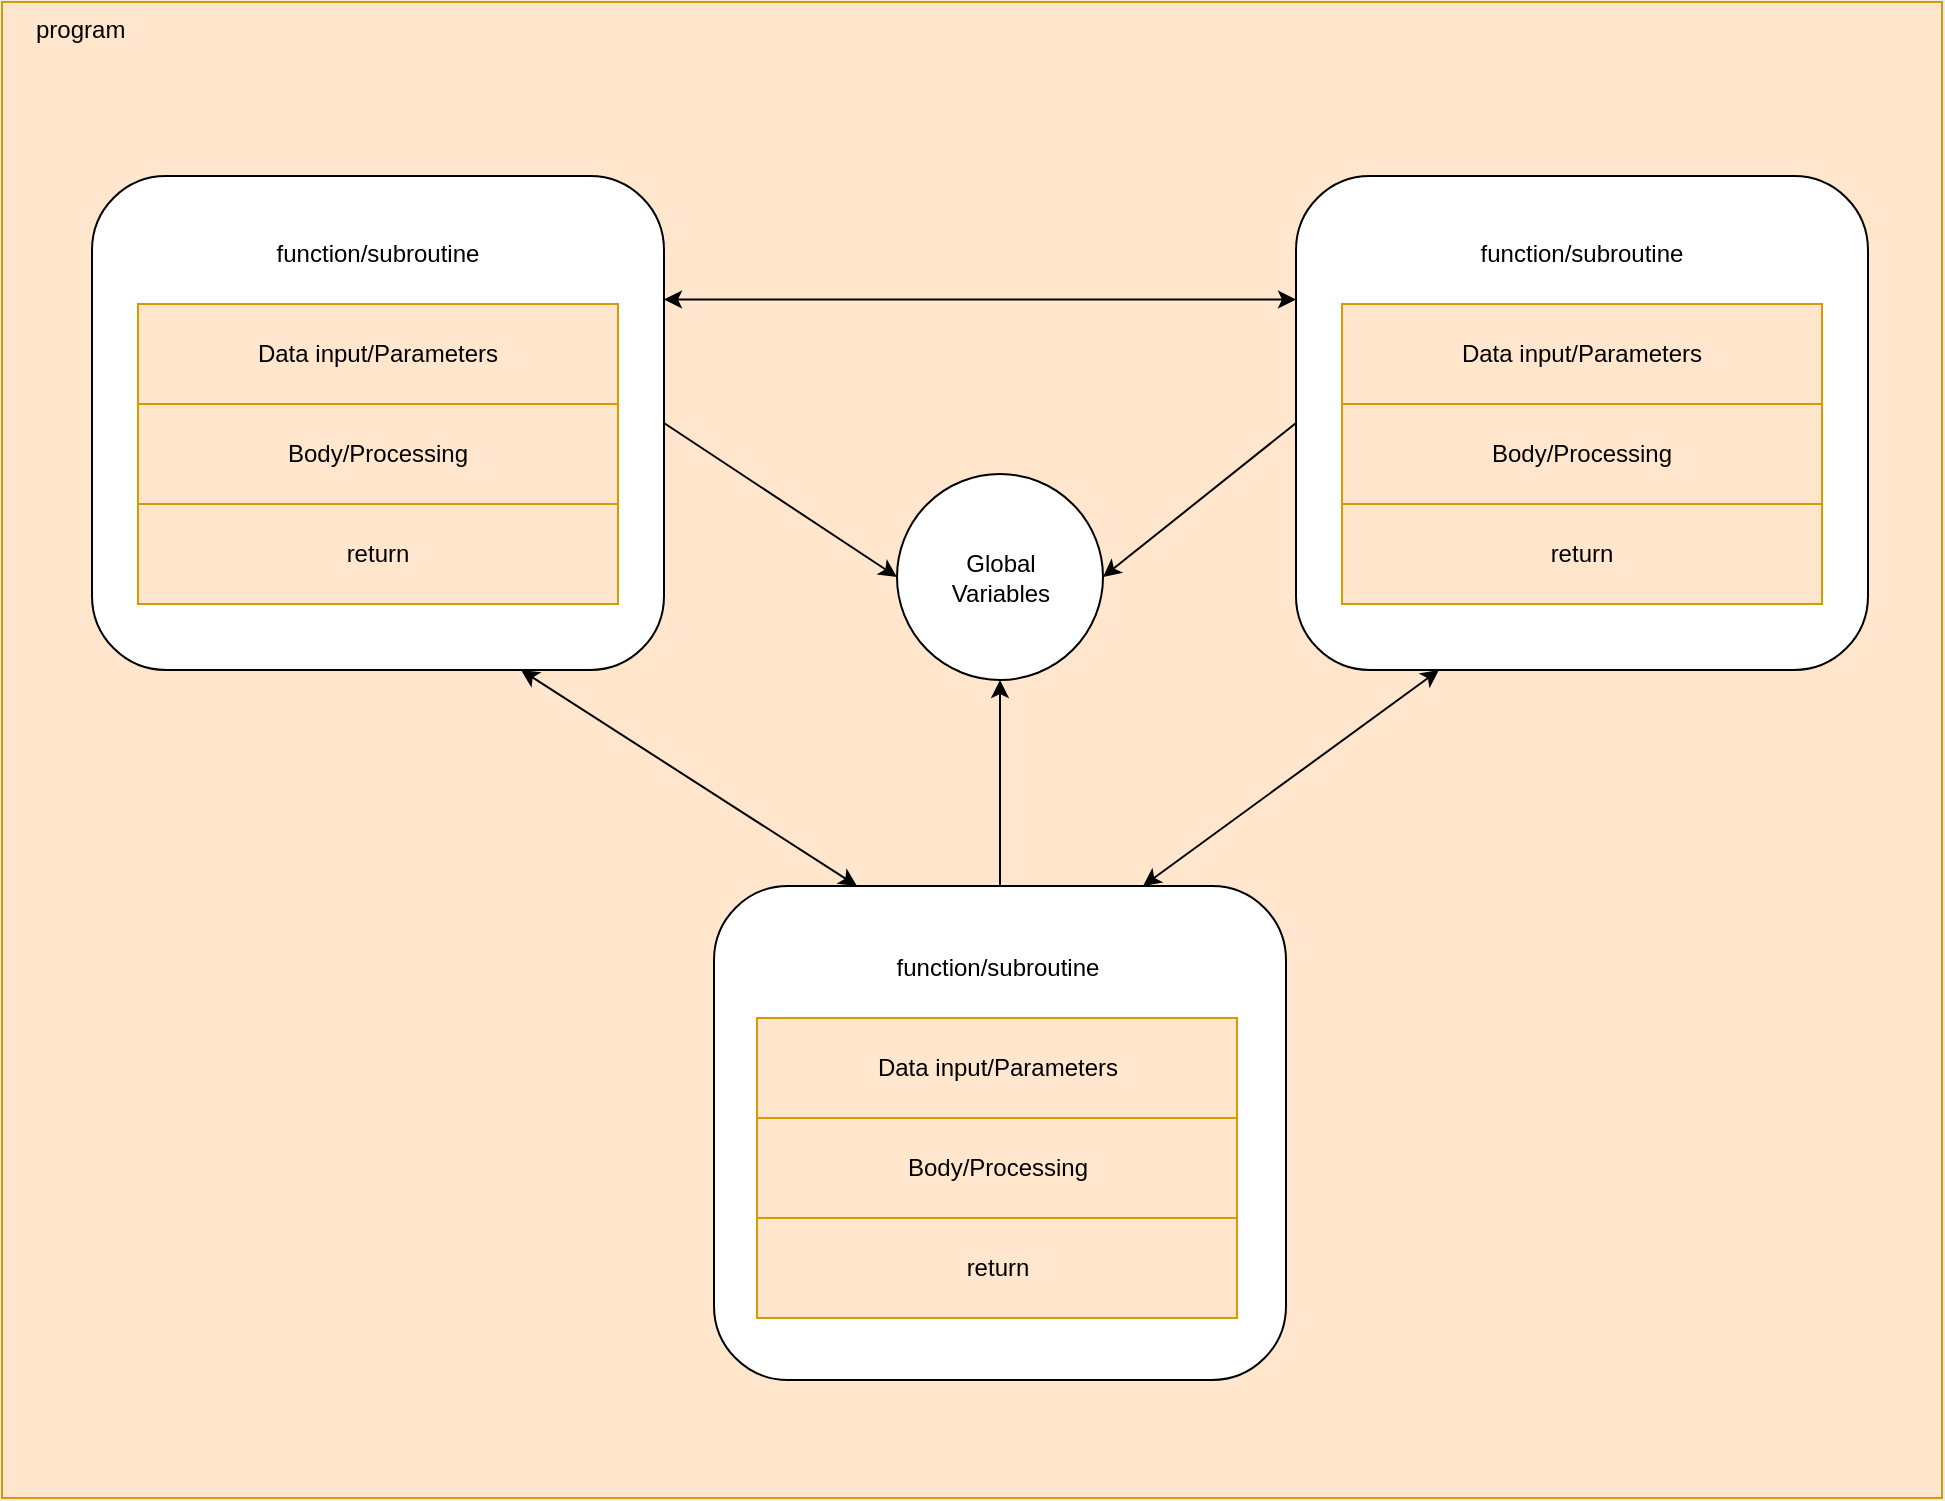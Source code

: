 <mxfile version="14.7.6" type="device" pages="7"><diagram id="BIITYPYrvXyDjCEgwWG_" name="procedural-app"><mxGraphModel dx="915" dy="1572" grid="0" gridSize="10" guides="1" tooltips="1" connect="1" arrows="1" fold="1" page="1" pageScale="1" pageWidth="850" pageHeight="1100" background="#e9ecef" math="0" shadow="0"><root><mxCell id="0"/><mxCell id="1" parent="0"/><mxCell id="dLppVa6VyI7dOYWohRno-3" value="program" style="rounded=0;whiteSpace=wrap;html=1;fillColor=#ffe6cc;strokeColor=#d79b00;align=left;verticalAlign=top;perimeterSpacing=0;spacingTop=0;spacingLeft=15;" parent="1" vertex="1"><mxGeometry x="2" y="-1000" width="970" height="748" as="geometry"/></mxCell><mxCell id="L2ndGHiCABjLp5dccOdw-2" value="" style="edgeStyle=orthogonalEdgeStyle;rounded=0;orthogonalLoop=1;jettySize=auto;html=1;" parent="1" edge="1"><mxGeometry relative="1" as="geometry"><mxPoint x="485" y="185" as="targetPoint"/></mxGeometry></mxCell><mxCell id="dLppVa6VyI7dOYWohRno-6" value="" style="rounded=1;whiteSpace=wrap;html=1;align=left;" parent="1" vertex="1"><mxGeometry x="47" y="-913" width="286" height="247" as="geometry"/></mxCell><mxCell id="EhXsTqtS5Rn0QXQx9gD--1" value="Data input/Parameters" style="rounded=0;whiteSpace=wrap;html=1;fillColor=#ffe6cc;strokeColor=#d79b00;" parent="1" vertex="1"><mxGeometry x="70" y="-849" width="240" height="50" as="geometry"/></mxCell><mxCell id="EhXsTqtS5Rn0QXQx9gD--5" value="&lt;div&gt;Body/Processing&lt;/div&gt;" style="rounded=0;whiteSpace=wrap;html=1;fillColor=#ffe6cc;strokeColor=#d79b00;" parent="1" vertex="1"><mxGeometry x="70" y="-799" width="240" height="50" as="geometry"/></mxCell><mxCell id="EhXsTqtS5Rn0QXQx9gD--6" value="return" style="rounded=0;whiteSpace=wrap;html=1;fillColor=#ffe6cc;strokeColor=#d79b00;" parent="1" vertex="1"><mxGeometry x="70" y="-749" width="240" height="50" as="geometry"/></mxCell><mxCell id="L2ndGHiCABjLp5dccOdw-3" value="function/subroutine" style="text;html=1;strokeColor=none;fillColor=none;align=center;verticalAlign=middle;whiteSpace=wrap;rounded=0;" parent="1" vertex="1"><mxGeometry x="170" y="-884" width="40" height="20" as="geometry"/></mxCell><mxCell id="dLppVa6VyI7dOYWohRno-9" value="" style="rounded=1;whiteSpace=wrap;html=1;align=left;" parent="1" vertex="1"><mxGeometry x="649" y="-913" width="286" height="247" as="geometry"/></mxCell><mxCell id="dLppVa6VyI7dOYWohRno-10" value="Data input/Parameters" style="rounded=0;whiteSpace=wrap;html=1;fillColor=#ffe6cc;strokeColor=#d79b00;" parent="1" vertex="1"><mxGeometry x="672" y="-849" width="240" height="50" as="geometry"/></mxCell><mxCell id="dLppVa6VyI7dOYWohRno-11" value="&lt;div&gt;Body/Processing&lt;/div&gt;" style="rounded=0;whiteSpace=wrap;html=1;fillColor=#ffe6cc;strokeColor=#d79b00;" parent="1" vertex="1"><mxGeometry x="672" y="-799" width="240" height="50" as="geometry"/></mxCell><mxCell id="dLppVa6VyI7dOYWohRno-12" value="return" style="rounded=0;whiteSpace=wrap;html=1;fillColor=#ffe6cc;strokeColor=#d79b00;" parent="1" vertex="1"><mxGeometry x="672" y="-749" width="240" height="50" as="geometry"/></mxCell><mxCell id="dLppVa6VyI7dOYWohRno-13" value="function/subroutine" style="text;html=1;strokeColor=none;fillColor=none;align=center;verticalAlign=middle;whiteSpace=wrap;rounded=0;" parent="1" vertex="1"><mxGeometry x="772" y="-884" width="40" height="20" as="geometry"/></mxCell><mxCell id="dLppVa6VyI7dOYWohRno-15" value="&lt;div&gt;Global&lt;/div&gt;&lt;div&gt;Variables&lt;/div&gt;" style="ellipse;whiteSpace=wrap;html=1;aspect=fixed;align=center;" parent="1" vertex="1"><mxGeometry x="449.5" y="-764" width="103" height="103" as="geometry"/></mxCell><mxCell id="dLppVa6VyI7dOYWohRno-34" style="edgeStyle=orthogonalEdgeStyle;rounded=0;orthogonalLoop=1;jettySize=auto;html=1;" parent="1" source="dLppVa6VyI7dOYWohRno-17" target="dLppVa6VyI7dOYWohRno-15" edge="1"><mxGeometry relative="1" as="geometry"/></mxCell><mxCell id="dLppVa6VyI7dOYWohRno-17" value="" style="rounded=1;whiteSpace=wrap;html=1;align=left;" parent="1" vertex="1"><mxGeometry x="358" y="-558" width="286" height="247" as="geometry"/></mxCell><mxCell id="dLppVa6VyI7dOYWohRno-18" value="Data input/Parameters" style="rounded=0;whiteSpace=wrap;html=1;fillColor=#ffe6cc;strokeColor=#d79b00;" parent="1" vertex="1"><mxGeometry x="379.5" y="-492" width="240" height="50" as="geometry"/></mxCell><mxCell id="dLppVa6VyI7dOYWohRno-19" value="&lt;div&gt;Body/Processing&lt;/div&gt;" style="rounded=0;whiteSpace=wrap;html=1;fillColor=#ffe6cc;strokeColor=#d79b00;" parent="1" vertex="1"><mxGeometry x="379.5" y="-442" width="240" height="50" as="geometry"/></mxCell><mxCell id="dLppVa6VyI7dOYWohRno-20" value="return" style="rounded=0;whiteSpace=wrap;html=1;fillColor=#ffe6cc;strokeColor=#d79b00;" parent="1" vertex="1"><mxGeometry x="379.5" y="-392" width="240" height="50" as="geometry"/></mxCell><mxCell id="dLppVa6VyI7dOYWohRno-21" value="function/subroutine" style="text;html=1;strokeColor=none;fillColor=none;align=center;verticalAlign=middle;whiteSpace=wrap;rounded=0;" parent="1" vertex="1"><mxGeometry x="479.5" y="-527" width="40" height="20" as="geometry"/></mxCell><mxCell id="dLppVa6VyI7dOYWohRno-25" value="" style="endArrow=classic;startArrow=classic;html=1;entryX=0.75;entryY=1;entryDx=0;entryDy=0;exitX=0.25;exitY=0;exitDx=0;exitDy=0;" parent="1" source="dLppVa6VyI7dOYWohRno-17" target="dLppVa6VyI7dOYWohRno-6" edge="1"><mxGeometry width="50" height="50" relative="1" as="geometry"><mxPoint x="434.75" y="-612" as="sourcePoint"/><mxPoint x="484.75" y="-662" as="targetPoint"/></mxGeometry></mxCell><mxCell id="dLppVa6VyI7dOYWohRno-26" value="" style="endArrow=classic;startArrow=classic;html=1;entryX=0.25;entryY=1;entryDx=0;entryDy=0;exitX=0.75;exitY=0;exitDx=0;exitDy=0;" parent="1" source="dLppVa6VyI7dOYWohRno-17" target="dLppVa6VyI7dOYWohRno-9" edge="1"><mxGeometry width="50" height="50" relative="1" as="geometry"><mxPoint x="382.519" y="-592" as="sourcePoint"/><mxPoint x="321.25" y="-656" as="targetPoint"/></mxGeometry></mxCell><mxCell id="dLppVa6VyI7dOYWohRno-28" value="" style="endArrow=classic;startArrow=classic;html=1;entryX=1;entryY=0.25;entryDx=0;entryDy=0;exitX=0;exitY=0.25;exitDx=0;exitDy=0;" parent="1" source="dLppVa6VyI7dOYWohRno-9" target="dLppVa6VyI7dOYWohRno-6" edge="1"><mxGeometry width="50" height="50" relative="1" as="geometry"><mxPoint x="417.25" y="-583" as="sourcePoint"/><mxPoint x="321.25" y="-656" as="targetPoint"/></mxGeometry></mxCell><mxCell id="dLppVa6VyI7dOYWohRno-29" value="" style="endArrow=classic;html=1;entryX=1;entryY=0.5;entryDx=0;entryDy=0;exitX=0;exitY=0.5;exitDx=0;exitDy=0;" parent="1" source="dLppVa6VyI7dOYWohRno-9" target="dLppVa6VyI7dOYWohRno-15" edge="1"><mxGeometry width="50" height="50" relative="1" as="geometry"><mxPoint x="595.75" y="-886" as="sourcePoint"/><mxPoint x="484.75" y="-821" as="targetPoint"/></mxGeometry></mxCell><mxCell id="dLppVa6VyI7dOYWohRno-30" value="" style="endArrow=classic;html=1;exitX=1;exitY=0.5;exitDx=0;exitDy=0;entryX=0;entryY=0.5;entryDx=0;entryDy=0;" parent="1" source="dLppVa6VyI7dOYWohRno-6" target="dLppVa6VyI7dOYWohRno-15" edge="1"><mxGeometry width="50" height="50" relative="1" as="geometry"><mxPoint x="662.25" y="-903" as="sourcePoint"/><mxPoint x="547.666" y="-1011.084" as="targetPoint"/></mxGeometry></mxCell></root></mxGraphModel></diagram><diagram name="oop-app" id="a0ySugu8bTt2QRoklxgB"><mxGraphModel dx="3149" dy="2743" grid="0" gridSize="10" guides="1" tooltips="1" connect="1" arrows="1" fold="1" page="1" pageScale="1" pageWidth="850" pageHeight="1100" background="#e9ecef" math="0" shadow="0"><root><mxCell id="Tj4wHT-XUMztJ-cF_9yM-0"/><mxCell id="Tj4wHT-XUMztJ-cF_9yM-1" parent="Tj4wHT-XUMztJ-cF_9yM-0"/><mxCell id="Tj4wHT-XUMztJ-cF_9yM-2" value="program" style="rounded=0;whiteSpace=wrap;html=1;fillColor=#ffe6cc;strokeColor=#d79b00;align=left;verticalAlign=top;perimeterSpacing=0;spacingTop=0;spacingLeft=15;" parent="Tj4wHT-XUMztJ-cF_9yM-1" vertex="1"><mxGeometry y="-1100" width="1700" height="1100" as="geometry"/></mxCell><mxCell id="Tj4wHT-XUMztJ-cF_9yM-3" value="" style="edgeStyle=orthogonalEdgeStyle;rounded=0;orthogonalLoop=1;jettySize=auto;html=1;" parent="Tj4wHT-XUMztJ-cF_9yM-1" edge="1"><mxGeometry relative="1" as="geometry"><mxPoint x="485" y="185" as="targetPoint"/></mxGeometry></mxCell><mxCell id="Tj4wHT-XUMztJ-cF_9yM-14" value="&lt;div&gt;Global&lt;/div&gt;&lt;div&gt;Variables&lt;/div&gt;" style="ellipse;whiteSpace=wrap;html=1;aspect=fixed;align=center;" parent="Tj4wHT-XUMztJ-cF_9yM-1" vertex="1"><mxGeometry x="794.5" y="-828" width="103" height="103" as="geometry"/></mxCell><mxCell id="Tj4wHT-XUMztJ-cF_9yM-15" style="edgeStyle=orthogonalEdgeStyle;rounded=0;orthogonalLoop=1;jettySize=auto;html=1;" parent="Tj4wHT-XUMztJ-cF_9yM-1" source="Tj4wHT-XUMztJ-cF_9yM-39" target="Tj4wHT-XUMztJ-cF_9yM-14" edge="1"><mxGeometry relative="1" as="geometry"><mxPoint x="515.5" y="-710" as="sourcePoint"/></mxGeometry></mxCell><mxCell id="Tj4wHT-XUMztJ-cF_9yM-21" value="" style="endArrow=classic;startArrow=classic;html=1;entryX=1;entryY=0.75;entryDx=0;entryDy=0;exitX=0.25;exitY=0;exitDx=0;exitDy=0;" parent="Tj4wHT-XUMztJ-cF_9yM-1" source="Tj4wHT-XUMztJ-cF_9yM-39" target="Tj4wHT-XUMztJ-cF_9yM-48" edge="1"><mxGeometry width="50" height="50" relative="1" as="geometry"><mxPoint x="444" y="-710" as="sourcePoint"/><mxPoint x="276" y="-818.0" as="targetPoint"/></mxGeometry></mxCell><mxCell id="Tj4wHT-XUMztJ-cF_9yM-22" value="" style="endArrow=classic;startArrow=classic;html=1;entryX=0;entryY=0.75;entryDx=0;entryDy=0;exitX=0.75;exitY=0;exitDx=0;exitDy=0;" parent="Tj4wHT-XUMztJ-cF_9yM-1" source="Tj4wHT-XUMztJ-cF_9yM-39" target="Tj4wHT-XUMztJ-cF_9yM-31" edge="1"><mxGeometry width="50" height="50" relative="1" as="geometry"><mxPoint x="587" y="-710" as="sourcePoint"/><mxPoint x="735.0" y="-818.0" as="targetPoint"/></mxGeometry></mxCell><mxCell id="Tj4wHT-XUMztJ-cF_9yM-23" value="" style="endArrow=classic;startArrow=classic;html=1;entryX=1;entryY=0.25;entryDx=0;entryDy=0;exitX=0;exitY=0.25;exitDx=0;exitDy=0;" parent="Tj4wHT-XUMztJ-cF_9yM-1" source="Tj4wHT-XUMztJ-cF_9yM-31" target="Tj4wHT-XUMztJ-cF_9yM-48" edge="1"><mxGeometry width="50" height="50" relative="1" as="geometry"><mxPoint x="663.5" y="-1003.25" as="sourcePoint"/><mxPoint x="347.5" y="-1003.25" as="targetPoint"/></mxGeometry></mxCell><mxCell id="Tj4wHT-XUMztJ-cF_9yM-24" value="" style="endArrow=classic;html=1;entryX=1;entryY=0.5;entryDx=0;entryDy=0;" parent="Tj4wHT-XUMztJ-cF_9yM-1" source="Tj4wHT-XUMztJ-cF_9yM-31" target="Tj4wHT-XUMztJ-cF_9yM-14" edge="1"><mxGeometry width="50" height="50" relative="1" as="geometry"><mxPoint x="663.5" y="-941.5" as="sourcePoint"/><mxPoint x="499.25" y="-973" as="targetPoint"/></mxGeometry></mxCell><mxCell id="Tj4wHT-XUMztJ-cF_9yM-25" value="" style="endArrow=classic;html=1;exitX=1;exitY=0.5;exitDx=0;exitDy=0;entryX=0;entryY=0.5;entryDx=0;entryDy=0;" parent="Tj4wHT-XUMztJ-cF_9yM-1" source="Tj4wHT-XUMztJ-cF_9yM-48" target="Tj4wHT-XUMztJ-cF_9yM-14" edge="1"><mxGeometry width="50" height="50" relative="1" as="geometry"><mxPoint x="347.5" y="-941.5" as="sourcePoint"/><mxPoint x="562.166" y="-1163.084" as="targetPoint"/></mxGeometry></mxCell><mxCell id="Tj4wHT-XUMztJ-cF_9yM-31" value="Object" style="rounded=0;whiteSpace=wrap;html=1;align=left;verticalAlign=top;spacingTop=20;spacingLeft=20;shadow=0;glass=0;fillColor=#ffe6cc;strokeColor=#d79b00;dashed=1;" parent="Tj4wHT-XUMztJ-cF_9yM-1" vertex="1"><mxGeometry x="1190.5" y="-1033" width="405" height="513" as="geometry"/></mxCell><mxCell id="Tj4wHT-XUMztJ-cF_9yM-26" value="" style="rounded=1;whiteSpace=wrap;html=1;align=left;dashed=1;" parent="Tj4wHT-XUMztJ-cF_9yM-1" vertex="1"><mxGeometry x="1250" y="-810" width="286" height="247" as="geometry"/></mxCell><mxCell id="Tj4wHT-XUMztJ-cF_9yM-27" value="Data input/Parameters" style="rounded=0;whiteSpace=wrap;html=1;fillColor=#ffe6cc;strokeColor=#d79b00;" parent="Tj4wHT-XUMztJ-cF_9yM-1" vertex="1"><mxGeometry x="1273" y="-746" width="240" height="50" as="geometry"/></mxCell><mxCell id="Tj4wHT-XUMztJ-cF_9yM-28" value="&lt;div&gt;Body/Processing&lt;/div&gt;" style="rounded=0;whiteSpace=wrap;html=1;fillColor=#ffe6cc;strokeColor=#d79b00;" parent="Tj4wHT-XUMztJ-cF_9yM-1" vertex="1"><mxGeometry x="1273" y="-696" width="240" height="50" as="geometry"/></mxCell><mxCell id="Tj4wHT-XUMztJ-cF_9yM-29" value="return" style="rounded=0;whiteSpace=wrap;html=1;fillColor=#ffe6cc;strokeColor=#d79b00;" parent="Tj4wHT-XUMztJ-cF_9yM-1" vertex="1"><mxGeometry x="1273" y="-646" width="240" height="50" as="geometry"/></mxCell><mxCell id="Tj4wHT-XUMztJ-cF_9yM-30" value="Behaviors or Functions/Subroutines" style="text;html=1;strokeColor=none;fillColor=none;align=center;verticalAlign=middle;whiteSpace=wrap;rounded=0;" parent="Tj4wHT-XUMztJ-cF_9yM-1" vertex="1"><mxGeometry x="1373" y="-781" width="40" height="20" as="geometry"/></mxCell><mxCell id="Tj4wHT-XUMztJ-cF_9yM-32" value="" style="rounded=1;whiteSpace=wrap;html=1;align=left;dashed=1;" parent="Tj4wHT-XUMztJ-cF_9yM-1" vertex="1"><mxGeometry x="1250" y="-969" width="286" height="137.5" as="geometry"/></mxCell><mxCell id="Tj4wHT-XUMztJ-cF_9yM-33" value="Data members/Variables or Attributes/Properties" style="rounded=0;whiteSpace=wrap;html=1;fillColor=#ffe6cc;strokeColor=#d79b00;" parent="Tj4wHT-XUMztJ-cF_9yM-1" vertex="1"><mxGeometry x="1273" y="-913.5" width="240" height="50" as="geometry"/></mxCell><mxCell id="Tj4wHT-XUMztJ-cF_9yM-36" value="State" style="text;html=1;strokeColor=none;fillColor=none;align=center;verticalAlign=middle;whiteSpace=wrap;rounded=0;" parent="Tj4wHT-XUMztJ-cF_9yM-1" vertex="1"><mxGeometry x="1373" y="-948.5" width="40" height="20" as="geometry"/></mxCell><mxCell id="Tj4wHT-XUMztJ-cF_9yM-39" value="Object" style="rounded=0;whiteSpace=wrap;html=1;align=left;verticalAlign=top;spacingTop=20;spacingLeft=20;shadow=0;glass=0;fillColor=#ffe6cc;strokeColor=#d79b00;dashed=1;" parent="Tj4wHT-XUMztJ-cF_9yM-1" vertex="1"><mxGeometry x="643.5" y="-563" width="405" height="513" as="geometry"/></mxCell><mxCell id="Tj4wHT-XUMztJ-cF_9yM-40" value="" style="rounded=1;whiteSpace=wrap;html=1;align=left;dashed=1;" parent="Tj4wHT-XUMztJ-cF_9yM-1" vertex="1"><mxGeometry x="703" y="-340" width="286" height="247" as="geometry"/></mxCell><mxCell id="Tj4wHT-XUMztJ-cF_9yM-41" value="Data input/Parameters" style="rounded=0;whiteSpace=wrap;html=1;fillColor=#ffe6cc;strokeColor=#d79b00;" parent="Tj4wHT-XUMztJ-cF_9yM-1" vertex="1"><mxGeometry x="726" y="-276" width="240" height="50" as="geometry"/></mxCell><mxCell id="Tj4wHT-XUMztJ-cF_9yM-42" value="&lt;div&gt;Body/Processing&lt;/div&gt;" style="rounded=0;whiteSpace=wrap;html=1;fillColor=#ffe6cc;strokeColor=#d79b00;" parent="Tj4wHT-XUMztJ-cF_9yM-1" vertex="1"><mxGeometry x="726" y="-226" width="240" height="50" as="geometry"/></mxCell><mxCell id="Tj4wHT-XUMztJ-cF_9yM-43" value="return" style="rounded=0;whiteSpace=wrap;html=1;fillColor=#ffe6cc;strokeColor=#d79b00;" parent="Tj4wHT-XUMztJ-cF_9yM-1" vertex="1"><mxGeometry x="726" y="-176" width="240" height="50" as="geometry"/></mxCell><mxCell id="Tj4wHT-XUMztJ-cF_9yM-44" value="Behaviors or Functions/Subroutines" style="text;html=1;strokeColor=none;fillColor=none;align=center;verticalAlign=middle;whiteSpace=wrap;rounded=0;" parent="Tj4wHT-XUMztJ-cF_9yM-1" vertex="1"><mxGeometry x="826" y="-311" width="40" height="20" as="geometry"/></mxCell><mxCell id="Tj4wHT-XUMztJ-cF_9yM-45" value="" style="rounded=1;whiteSpace=wrap;html=1;align=left;dashed=1;" parent="Tj4wHT-XUMztJ-cF_9yM-1" vertex="1"><mxGeometry x="703" y="-499" width="286" height="137.5" as="geometry"/></mxCell><mxCell id="Tj4wHT-XUMztJ-cF_9yM-46" value="Data members/Variables or Attributes/Properties" style="rounded=0;whiteSpace=wrap;html=1;fillColor=#ffe6cc;strokeColor=#d79b00;" parent="Tj4wHT-XUMztJ-cF_9yM-1" vertex="1"><mxGeometry x="726" y="-443.5" width="240" height="50" as="geometry"/></mxCell><mxCell id="Tj4wHT-XUMztJ-cF_9yM-47" value="State" style="text;html=1;strokeColor=none;fillColor=none;align=center;verticalAlign=middle;whiteSpace=wrap;rounded=0;" parent="Tj4wHT-XUMztJ-cF_9yM-1" vertex="1"><mxGeometry x="826" y="-478.5" width="40" height="20" as="geometry"/></mxCell><mxCell id="Tj4wHT-XUMztJ-cF_9yM-48" value="Object" style="rounded=0;whiteSpace=wrap;html=1;align=left;verticalAlign=top;spacingTop=20;spacingLeft=20;shadow=0;glass=0;fillColor=#ffe6cc;strokeColor=#d79b00;dashed=1;" parent="Tj4wHT-XUMztJ-cF_9yM-1" vertex="1"><mxGeometry x="104.5" y="-1033" width="405" height="513" as="geometry"/></mxCell><mxCell id="Tj4wHT-XUMztJ-cF_9yM-49" value="" style="rounded=1;whiteSpace=wrap;html=1;align=left;dashed=1;" parent="Tj4wHT-XUMztJ-cF_9yM-1" vertex="1"><mxGeometry x="164" y="-810" width="286" height="247" as="geometry"/></mxCell><mxCell id="Tj4wHT-XUMztJ-cF_9yM-50" value="Data input/Parameters" style="rounded=0;whiteSpace=wrap;html=1;fillColor=#ffe6cc;strokeColor=#d79b00;" parent="Tj4wHT-XUMztJ-cF_9yM-1" vertex="1"><mxGeometry x="187" y="-746" width="240" height="50" as="geometry"/></mxCell><mxCell id="Tj4wHT-XUMztJ-cF_9yM-51" value="&lt;div&gt;Body/Processing&lt;/div&gt;" style="rounded=0;whiteSpace=wrap;html=1;fillColor=#ffe6cc;strokeColor=#d79b00;" parent="Tj4wHT-XUMztJ-cF_9yM-1" vertex="1"><mxGeometry x="187" y="-696" width="240" height="50" as="geometry"/></mxCell><mxCell id="Tj4wHT-XUMztJ-cF_9yM-52" value="return" style="rounded=0;whiteSpace=wrap;html=1;fillColor=#ffe6cc;strokeColor=#d79b00;" parent="Tj4wHT-XUMztJ-cF_9yM-1" vertex="1"><mxGeometry x="187" y="-646" width="240" height="50" as="geometry"/></mxCell><mxCell id="Tj4wHT-XUMztJ-cF_9yM-53" value="&lt;div&gt;Behaviors or Functions/Subroutines&lt;/div&gt;" style="text;html=1;strokeColor=none;fillColor=none;align=center;verticalAlign=middle;whiteSpace=wrap;rounded=0;" parent="Tj4wHT-XUMztJ-cF_9yM-1" vertex="1"><mxGeometry x="287" y="-781" width="40" height="20" as="geometry"/></mxCell><mxCell id="Tj4wHT-XUMztJ-cF_9yM-54" value="" style="rounded=1;whiteSpace=wrap;html=1;align=left;dashed=1;" parent="Tj4wHT-XUMztJ-cF_9yM-1" vertex="1"><mxGeometry x="164" y="-969" width="286" height="137.5" as="geometry"/></mxCell><mxCell id="Tj4wHT-XUMztJ-cF_9yM-55" value="Data members/Variables or Attributes/Properties" style="rounded=0;whiteSpace=wrap;html=1;fillColor=#ffe6cc;strokeColor=#d79b00;" parent="Tj4wHT-XUMztJ-cF_9yM-1" vertex="1"><mxGeometry x="187" y="-913.5" width="240" height="50" as="geometry"/></mxCell><mxCell id="Tj4wHT-XUMztJ-cF_9yM-56" value="State" style="text;html=1;strokeColor=none;fillColor=none;align=center;verticalAlign=middle;whiteSpace=wrap;rounded=0;" parent="Tj4wHT-XUMztJ-cF_9yM-1" vertex="1"><mxGeometry x="287" y="-948.5" width="40" height="20" as="geometry"/></mxCell></root></mxGraphModel></diagram><diagram name="LOD-dont" id="J5g0fUW61Rv2OSMWb6hF"><mxGraphModel dx="3999" dy="3843" grid="0" gridSize="10" guides="1" tooltips="1" connect="1" arrows="1" fold="1" page="1" pageScale="1" pageWidth="850" pageHeight="1100" background="#e9ecef" math="0" shadow="0"><root><mxCell id="UaHkomtprusehfO0s4MV-0"/><mxCell id="UaHkomtprusehfO0s4MV-1" parent="UaHkomtprusehfO0s4MV-0"/><mxCell id="koMyeLAGHfwRqoKAQx05-0" value="program" style="rounded=0;whiteSpace=wrap;html=1;fillColor=#ffe6cc;strokeColor=#d79b00;align=left;verticalAlign=top;perimeterSpacing=0;spacingTop=0;spacingLeft=15;" vertex="1" parent="UaHkomtprusehfO0s4MV-1"><mxGeometry x="-850" y="-2200" width="1700" height="1100" as="geometry"/></mxCell><mxCell id="UaHkomtprusehfO0s4MV-3" value="" style="edgeStyle=orthogonalEdgeStyle;rounded=0;orthogonalLoop=1;jettySize=auto;html=1;" edge="1" parent="UaHkomtprusehfO0s4MV-1"><mxGeometry relative="1" as="geometry"><mxPoint x="485" y="185" as="targetPoint"/></mxGeometry></mxCell><mxCell id="UaHkomtprusehfO0s4MV-11" value="Object C" style="rounded=0;whiteSpace=wrap;html=1;align=left;verticalAlign=top;spacingTop=20;spacingLeft=20;shadow=0;glass=0;fillColor=#ffe6cc;strokeColor=#d79b00;dashed=1;" vertex="1" parent="UaHkomtprusehfO0s4MV-1"><mxGeometry x="-202.5" y="-1669" width="405" height="513" as="geometry"/></mxCell><mxCell id="UaHkomtprusehfO0s4MV-12" value="" style="rounded=1;whiteSpace=wrap;html=1;align=left;dashed=1;" vertex="1" parent="UaHkomtprusehfO0s4MV-1"><mxGeometry x="-143" y="-1446" width="286" height="247" as="geometry"/></mxCell><mxCell id="UaHkomtprusehfO0s4MV-13" value="Data input/Parameters" style="rounded=0;whiteSpace=wrap;html=1;fillColor=#ffe6cc;strokeColor=#d79b00;" vertex="1" parent="UaHkomtprusehfO0s4MV-1"><mxGeometry x="-120" y="-1382" width="240" height="50" as="geometry"/></mxCell><mxCell id="UaHkomtprusehfO0s4MV-14" value="&lt;div&gt;Body/Processing&lt;/div&gt;" style="rounded=0;whiteSpace=wrap;html=1;fillColor=#ffe6cc;strokeColor=#d79b00;" vertex="1" parent="UaHkomtprusehfO0s4MV-1"><mxGeometry x="-120" y="-1332" width="240" height="50" as="geometry"/></mxCell><mxCell id="UaHkomtprusehfO0s4MV-15" value="return" style="rounded=0;whiteSpace=wrap;html=1;fillColor=#ffe6cc;strokeColor=#d79b00;" vertex="1" parent="UaHkomtprusehfO0s4MV-1"><mxGeometry x="-120" y="-1282" width="240" height="50" as="geometry"/></mxCell><mxCell id="UaHkomtprusehfO0s4MV-16" value="Behaviors or Functions/Subroutines" style="text;html=1;strokeColor=none;fillColor=none;align=center;verticalAlign=middle;whiteSpace=wrap;rounded=0;" vertex="1" parent="UaHkomtprusehfO0s4MV-1"><mxGeometry x="-20" y="-1417" width="40" height="20" as="geometry"/></mxCell><mxCell id="UaHkomtprusehfO0s4MV-17" value="" style="rounded=1;whiteSpace=wrap;html=1;align=left;dashed=1;" vertex="1" parent="UaHkomtprusehfO0s4MV-1"><mxGeometry x="-143" y="-1605" width="286" height="137.5" as="geometry"/></mxCell><mxCell id="UaHkomtprusehfO0s4MV-18" value="Data members/Variables or Attributes/Properties" style="rounded=0;whiteSpace=wrap;html=1;fillColor=#ffe6cc;strokeColor=#d79b00;" vertex="1" parent="UaHkomtprusehfO0s4MV-1"><mxGeometry x="-120" y="-1549.5" width="240" height="50" as="geometry"/></mxCell><mxCell id="UaHkomtprusehfO0s4MV-19" value="State" style="text;html=1;strokeColor=none;fillColor=none;align=center;verticalAlign=middle;whiteSpace=wrap;rounded=0;" vertex="1" parent="UaHkomtprusehfO0s4MV-1"><mxGeometry x="-20" y="-1584.5" width="40" height="20" as="geometry"/></mxCell><mxCell id="UaHkomtprusehfO0s4MV-20" value="&lt;div&gt;Object B&lt;/div&gt;" style="rounded=0;whiteSpace=wrap;html=1;align=left;verticalAlign=top;spacingTop=20;spacingLeft=20;shadow=0;glass=0;fillColor=#ffe6cc;strokeColor=#d79b00;dashed=1;" vertex="1" parent="UaHkomtprusehfO0s4MV-1"><mxGeometry x="315.5" y="-2143" width="405" height="513" as="geometry"/></mxCell><mxCell id="UaHkomtprusehfO0s4MV-21" value="" style="rounded=1;whiteSpace=wrap;html=1;align=left;dashed=1;" vertex="1" parent="UaHkomtprusehfO0s4MV-1"><mxGeometry x="375" y="-1920" width="286" height="247" as="geometry"/></mxCell><mxCell id="UaHkomtprusehfO0s4MV-22" value="Data input/Parameters" style="rounded=0;whiteSpace=wrap;html=1;fillColor=#ffe6cc;strokeColor=#d79b00;" vertex="1" parent="UaHkomtprusehfO0s4MV-1"><mxGeometry x="398" y="-1856" width="240" height="50" as="geometry"/></mxCell><mxCell id="UaHkomtprusehfO0s4MV-23" value="&lt;div&gt;Body/Processing&lt;/div&gt;" style="rounded=0;whiteSpace=wrap;html=1;fillColor=#ffe6cc;strokeColor=#d79b00;" vertex="1" parent="UaHkomtprusehfO0s4MV-1"><mxGeometry x="398" y="-1806" width="240" height="50" as="geometry"/></mxCell><mxCell id="UaHkomtprusehfO0s4MV-24" value="return" style="rounded=0;whiteSpace=wrap;html=1;fillColor=#ffe6cc;strokeColor=#d79b00;" vertex="1" parent="UaHkomtprusehfO0s4MV-1"><mxGeometry x="398" y="-1756" width="240" height="50" as="geometry"/></mxCell><mxCell id="UaHkomtprusehfO0s4MV-25" value="Behaviors or Functions/Subroutines" style="text;html=1;strokeColor=none;fillColor=none;align=center;verticalAlign=middle;whiteSpace=wrap;rounded=0;" vertex="1" parent="UaHkomtprusehfO0s4MV-1"><mxGeometry x="498" y="-1891" width="40" height="20" as="geometry"/></mxCell><mxCell id="UaHkomtprusehfO0s4MV-26" value="" style="rounded=1;whiteSpace=wrap;html=1;align=left;dashed=1;" vertex="1" parent="UaHkomtprusehfO0s4MV-1"><mxGeometry x="375" y="-2079" width="286" height="137.5" as="geometry"/></mxCell><mxCell id="UaHkomtprusehfO0s4MV-27" value="Data members/Variables or Attributes/Properties" style="rounded=0;whiteSpace=wrap;html=1;fillColor=#ffe6cc;strokeColor=#d79b00;" vertex="1" parent="UaHkomtprusehfO0s4MV-1"><mxGeometry x="398" y="-2023.5" width="240" height="50" as="geometry"/></mxCell><mxCell id="UaHkomtprusehfO0s4MV-28" value="State" style="text;html=1;strokeColor=none;fillColor=none;align=center;verticalAlign=middle;whiteSpace=wrap;rounded=0;" vertex="1" parent="UaHkomtprusehfO0s4MV-1"><mxGeometry x="498" y="-2058.5" width="40" height="20" as="geometry"/></mxCell><mxCell id="j1qRr8iDKl1kiFPRAoSq-0" value="&lt;div&gt;Object A&lt;br&gt;&lt;/div&gt;" style="rounded=0;whiteSpace=wrap;html=1;align=left;verticalAlign=top;spacingTop=20;spacingLeft=20;shadow=0;glass=0;fillColor=#ffe6cc;strokeColor=#d79b00;dashed=1;" vertex="1" parent="UaHkomtprusehfO0s4MV-1"><mxGeometry x="-720.5" y="-2143" width="405" height="513" as="geometry"/></mxCell><mxCell id="j1qRr8iDKl1kiFPRAoSq-1" value="" style="rounded=1;whiteSpace=wrap;html=1;align=left;dashed=1;" vertex="1" parent="UaHkomtprusehfO0s4MV-1"><mxGeometry x="-661" y="-1920" width="286" height="247" as="geometry"/></mxCell><mxCell id="j1qRr8iDKl1kiFPRAoSq-2" value="Data input/Parameters" style="rounded=0;whiteSpace=wrap;html=1;fillColor=#ffe6cc;strokeColor=#d79b00;" vertex="1" parent="UaHkomtprusehfO0s4MV-1"><mxGeometry x="-638" y="-1856" width="240" height="50" as="geometry"/></mxCell><mxCell id="j1qRr8iDKl1kiFPRAoSq-3" value="&lt;div&gt;Body/Processing&lt;/div&gt;" style="rounded=0;whiteSpace=wrap;html=1;fillColor=#ffe6cc;strokeColor=#d79b00;" vertex="1" parent="UaHkomtprusehfO0s4MV-1"><mxGeometry x="-638" y="-1806" width="240" height="50" as="geometry"/></mxCell><mxCell id="j1qRr8iDKl1kiFPRAoSq-4" value="return" style="rounded=0;whiteSpace=wrap;html=1;fillColor=#ffe6cc;strokeColor=#d79b00;" vertex="1" parent="UaHkomtprusehfO0s4MV-1"><mxGeometry x="-638" y="-1756" width="240" height="50" as="geometry"/></mxCell><mxCell id="j1qRr8iDKl1kiFPRAoSq-5" value="Behaviors or Functions/Subroutines" style="text;html=1;strokeColor=none;fillColor=none;align=center;verticalAlign=middle;whiteSpace=wrap;rounded=0;" vertex="1" parent="UaHkomtprusehfO0s4MV-1"><mxGeometry x="-538" y="-1891" width="40" height="20" as="geometry"/></mxCell><mxCell id="j1qRr8iDKl1kiFPRAoSq-6" value="" style="rounded=1;whiteSpace=wrap;html=1;align=left;dashed=1;" vertex="1" parent="UaHkomtprusehfO0s4MV-1"><mxGeometry x="-661" y="-2079" width="286" height="137.5" as="geometry"/></mxCell><mxCell id="j1qRr8iDKl1kiFPRAoSq-7" value="Data members/Variables or Attributes/Properties" style="rounded=0;whiteSpace=wrap;html=1;fillColor=#ffe6cc;strokeColor=#d79b00;" vertex="1" parent="UaHkomtprusehfO0s4MV-1"><mxGeometry x="-638" y="-2023.5" width="240" height="50" as="geometry"/></mxCell><mxCell id="j1qRr8iDKl1kiFPRAoSq-8" value="State" style="text;html=1;strokeColor=none;fillColor=none;align=center;verticalAlign=middle;whiteSpace=wrap;rounded=0;" vertex="1" parent="UaHkomtprusehfO0s4MV-1"><mxGeometry x="-538" y="-2058.5" width="40" height="20" as="geometry"/></mxCell><mxCell id="rSBdJag0z5MlWxaIvzOL-3" value="" style="endArrow=classic;html=1;exitX=1;exitY=0.25;exitDx=0;exitDy=0;entryX=0;entryY=0.25;entryDx=0;entryDy=0;" edge="1" parent="UaHkomtprusehfO0s4MV-1" source="j1qRr8iDKl1kiFPRAoSq-0" target="UaHkomtprusehfO0s4MV-20"><mxGeometry width="50" height="50" relative="1" as="geometry"><mxPoint x="-112.5" y="-1698" as="sourcePoint"/><mxPoint x="-62.5" y="-1748" as="targetPoint"/></mxGeometry></mxCell><mxCell id="rSBdJag0z5MlWxaIvzOL-4" value="" style="endArrow=classic;html=1;exitX=0;exitY=0.5;exitDx=0;exitDy=0;entryX=1;entryY=0.5;entryDx=0;entryDy=0;" edge="1" parent="UaHkomtprusehfO0s4MV-1" source="UaHkomtprusehfO0s4MV-20" target="j1qRr8iDKl1kiFPRAoSq-0"><mxGeometry width="50" height="50" relative="1" as="geometry"><mxPoint x="-365.0" y="-1848.25" as="sourcePoint"/><mxPoint x="-320" y="-1758" as="targetPoint"/></mxGeometry></mxCell><mxCell id="rSBdJag0z5MlWxaIvzOL-5" value="Object C" style="edgeLabel;html=1;align=center;verticalAlign=middle;resizable=0;points=[];" vertex="1" connectable="0" parent="rSBdJag0z5MlWxaIvzOL-4"><mxGeometry x="-0.057" y="1" relative="1" as="geometry"><mxPoint x="1" as="offset"/></mxGeometry></mxCell><mxCell id="rSBdJag0z5MlWxaIvzOL-9" value="" style="endArrow=classic;html=1;exitX=0.5;exitY=1;exitDx=0;exitDy=0;entryX=0;entryY=0.5;entryDx=0;entryDy=0;" edge="1" parent="UaHkomtprusehfO0s4MV-1" source="j1qRr8iDKl1kiFPRAoSq-0" target="UaHkomtprusehfO0s4MV-11"><mxGeometry width="50" height="50" relative="1" as="geometry"><mxPoint x="-365" y="-1848.25" as="sourcePoint"/><mxPoint x="-156.5" y="-1257" as="targetPoint"/></mxGeometry></mxCell><mxCell id="rSBdJag0z5MlWxaIvzOL-10" value="" style="endArrow=classic;html=1;exitX=0.5;exitY=1;exitDx=0;exitDy=0;entryX=1;entryY=0.5;entryDx=0;entryDy=0;" edge="1" parent="UaHkomtprusehfO0s4MV-1" source="UaHkomtprusehfO0s4MV-20" target="UaHkomtprusehfO0s4MV-11"><mxGeometry width="50" height="50" relative="1" as="geometry"><mxPoint x="-508" y="-1663.0" as="sourcePoint"/><mxPoint x="-149.0" y="-1189.5" as="targetPoint"/></mxGeometry></mxCell></root></mxGraphModel></diagram><diagram name="LOD-do-alternative-solution" id="hQjeNNBX2PZSpl7ShQun"><mxGraphModel dx="3999" dy="3843" grid="0" gridSize="10" guides="1" tooltips="1" connect="1" arrows="1" fold="1" page="1" pageScale="1" pageWidth="850" pageHeight="1100" background="#e9ecef" math="0" shadow="0"><root><mxCell id="TbfIPbcifOTLGEwV1gFa-0"/><mxCell id="TbfIPbcifOTLGEwV1gFa-1" parent="TbfIPbcifOTLGEwV1gFa-0"/><mxCell id="TbfIPbcifOTLGEwV1gFa-2" value="program" style="rounded=0;whiteSpace=wrap;html=1;fillColor=#ffe6cc;strokeColor=#d79b00;align=left;verticalAlign=top;perimeterSpacing=0;spacingTop=0;spacingLeft=15;" vertex="1" parent="TbfIPbcifOTLGEwV1gFa-1"><mxGeometry x="-850" y="-2200" width="1700" height="1100" as="geometry"/></mxCell><mxCell id="TbfIPbcifOTLGEwV1gFa-3" value="" style="edgeStyle=orthogonalEdgeStyle;rounded=0;orthogonalLoop=1;jettySize=auto;html=1;" edge="1" parent="TbfIPbcifOTLGEwV1gFa-1"><mxGeometry relative="1" as="geometry"><mxPoint x="485" y="185" as="targetPoint"/></mxGeometry></mxCell><mxCell id="TbfIPbcifOTLGEwV1gFa-4" value="Object C" style="rounded=0;whiteSpace=wrap;html=1;align=left;verticalAlign=top;spacingTop=20;spacingLeft=20;shadow=0;glass=0;fillColor=#ffe6cc;strokeColor=#d79b00;dashed=1;" vertex="1" parent="TbfIPbcifOTLGEwV1gFa-1"><mxGeometry x="-666.75" y="-1666" width="405" height="513" as="geometry"/></mxCell><mxCell id="TbfIPbcifOTLGEwV1gFa-5" value="" style="rounded=1;whiteSpace=wrap;html=1;align=left;dashed=1;" vertex="1" parent="TbfIPbcifOTLGEwV1gFa-1"><mxGeometry x="-607.25" y="-1443" width="286" height="247" as="geometry"/></mxCell><mxCell id="TbfIPbcifOTLGEwV1gFa-6" value="Data input/Parameters" style="rounded=0;whiteSpace=wrap;html=1;fillColor=#ffe6cc;strokeColor=#d79b00;" vertex="1" parent="TbfIPbcifOTLGEwV1gFa-1"><mxGeometry x="-584.25" y="-1379" width="240" height="50" as="geometry"/></mxCell><mxCell id="TbfIPbcifOTLGEwV1gFa-7" value="&lt;div&gt;Body/Processing&lt;/div&gt;" style="rounded=0;whiteSpace=wrap;html=1;fillColor=#ffe6cc;strokeColor=#d79b00;" vertex="1" parent="TbfIPbcifOTLGEwV1gFa-1"><mxGeometry x="-584.25" y="-1329" width="240" height="50" as="geometry"/></mxCell><mxCell id="TbfIPbcifOTLGEwV1gFa-8" value="return" style="rounded=0;whiteSpace=wrap;html=1;fillColor=#ffe6cc;strokeColor=#d79b00;" vertex="1" parent="TbfIPbcifOTLGEwV1gFa-1"><mxGeometry x="-584.25" y="-1279" width="240" height="50" as="geometry"/></mxCell><mxCell id="TbfIPbcifOTLGEwV1gFa-9" value="Behaviors or Functions/Subroutines" style="text;html=1;strokeColor=none;fillColor=none;align=center;verticalAlign=middle;whiteSpace=wrap;rounded=0;" vertex="1" parent="TbfIPbcifOTLGEwV1gFa-1"><mxGeometry x="-484.25" y="-1414" width="40" height="20" as="geometry"/></mxCell><mxCell id="TbfIPbcifOTLGEwV1gFa-10" value="" style="rounded=1;whiteSpace=wrap;html=1;align=left;dashed=1;" vertex="1" parent="TbfIPbcifOTLGEwV1gFa-1"><mxGeometry x="-607.25" y="-1602" width="286" height="137.5" as="geometry"/></mxCell><mxCell id="TbfIPbcifOTLGEwV1gFa-11" value="Data members/Variables or Attributes/Properties" style="rounded=0;whiteSpace=wrap;html=1;fillColor=#ffe6cc;strokeColor=#d79b00;" vertex="1" parent="TbfIPbcifOTLGEwV1gFa-1"><mxGeometry x="-584.25" y="-1546.5" width="240" height="50" as="geometry"/></mxCell><mxCell id="TbfIPbcifOTLGEwV1gFa-12" value="State" style="text;html=1;strokeColor=none;fillColor=none;align=center;verticalAlign=middle;whiteSpace=wrap;rounded=0;" vertex="1" parent="TbfIPbcifOTLGEwV1gFa-1"><mxGeometry x="-484.25" y="-1581.5" width="40" height="20" as="geometry"/></mxCell><mxCell id="hiG9sd7q6sy_X7S44l9t-3" style="edgeStyle=orthogonalEdgeStyle;rounded=0;orthogonalLoop=1;jettySize=auto;html=1;entryX=1;entryY=0.5;entryDx=0;entryDy=0;" edge="1" parent="TbfIPbcifOTLGEwV1gFa-1" source="TbfIPbcifOTLGEwV1gFa-13" target="TbfIPbcifOTLGEwV1gFa-4"><mxGeometry relative="1" as="geometry"/></mxCell><mxCell id="TbfIPbcifOTLGEwV1gFa-13" value="&lt;div&gt;Object B&lt;/div&gt;" style="rounded=0;whiteSpace=wrap;html=1;align=left;verticalAlign=top;spacingTop=20;spacingLeft=20;shadow=0;glass=0;fillColor=#ffe6cc;strokeColor=#d79b00;dashed=1;" vertex="1" parent="TbfIPbcifOTLGEwV1gFa-1"><mxGeometry x="261.75" y="-1666" width="405" height="513" as="geometry"/></mxCell><mxCell id="TbfIPbcifOTLGEwV1gFa-14" value="" style="rounded=1;whiteSpace=wrap;html=1;align=left;dashed=1;" vertex="1" parent="TbfIPbcifOTLGEwV1gFa-1"><mxGeometry x="321.25" y="-1443" width="286" height="247" as="geometry"/></mxCell><mxCell id="TbfIPbcifOTLGEwV1gFa-15" value="Data input/Parameters" style="rounded=0;whiteSpace=wrap;html=1;fillColor=#ffe6cc;strokeColor=#d79b00;" vertex="1" parent="TbfIPbcifOTLGEwV1gFa-1"><mxGeometry x="344.25" y="-1379" width="240" height="50" as="geometry"/></mxCell><mxCell id="TbfIPbcifOTLGEwV1gFa-16" value="&lt;div&gt;Body/Processing&lt;/div&gt;" style="rounded=0;whiteSpace=wrap;html=1;fillColor=#ffe6cc;strokeColor=#d79b00;" vertex="1" parent="TbfIPbcifOTLGEwV1gFa-1"><mxGeometry x="344.25" y="-1329" width="240" height="50" as="geometry"/></mxCell><mxCell id="TbfIPbcifOTLGEwV1gFa-17" value="return" style="rounded=0;whiteSpace=wrap;html=1;fillColor=#ffe6cc;strokeColor=#d79b00;" vertex="1" parent="TbfIPbcifOTLGEwV1gFa-1"><mxGeometry x="344.25" y="-1279" width="240" height="50" as="geometry"/></mxCell><mxCell id="TbfIPbcifOTLGEwV1gFa-18" value="Behaviors or Functions/Subroutines" style="text;html=1;strokeColor=none;fillColor=none;align=center;verticalAlign=middle;whiteSpace=wrap;rounded=0;" vertex="1" parent="TbfIPbcifOTLGEwV1gFa-1"><mxGeometry x="444.25" y="-1414" width="40" height="20" as="geometry"/></mxCell><mxCell id="TbfIPbcifOTLGEwV1gFa-19" value="" style="rounded=1;whiteSpace=wrap;html=1;align=left;dashed=1;" vertex="1" parent="TbfIPbcifOTLGEwV1gFa-1"><mxGeometry x="321.25" y="-1602" width="286" height="137.5" as="geometry"/></mxCell><mxCell id="TbfIPbcifOTLGEwV1gFa-20" value="Data members/Variables or Attributes/Properties" style="rounded=0;whiteSpace=wrap;html=1;fillColor=#ffe6cc;strokeColor=#d79b00;" vertex="1" parent="TbfIPbcifOTLGEwV1gFa-1"><mxGeometry x="344.25" y="-1546.5" width="240" height="50" as="geometry"/></mxCell><mxCell id="TbfIPbcifOTLGEwV1gFa-21" value="State" style="text;html=1;strokeColor=none;fillColor=none;align=center;verticalAlign=middle;whiteSpace=wrap;rounded=0;" vertex="1" parent="TbfIPbcifOTLGEwV1gFa-1"><mxGeometry x="444.25" y="-1581.5" width="40" height="20" as="geometry"/></mxCell><mxCell id="hiG9sd7q6sy_X7S44l9t-0" style="edgeStyle=orthogonalEdgeStyle;rounded=0;orthogonalLoop=1;jettySize=auto;html=1;entryX=0.5;entryY=0;entryDx=0;entryDy=0;" edge="1" parent="TbfIPbcifOTLGEwV1gFa-1" source="TbfIPbcifOTLGEwV1gFa-22" target="TbfIPbcifOTLGEwV1gFa-13"><mxGeometry relative="1" as="geometry"/></mxCell><mxCell id="hiG9sd7q6sy_X7S44l9t-1" style="edgeStyle=orthogonalEdgeStyle;rounded=0;orthogonalLoop=1;jettySize=auto;html=1;entryX=0.5;entryY=0;entryDx=0;entryDy=0;" edge="1" parent="TbfIPbcifOTLGEwV1gFa-1" source="TbfIPbcifOTLGEwV1gFa-22" target="TbfIPbcifOTLGEwV1gFa-4"><mxGeometry relative="1" as="geometry"/></mxCell><mxCell id="TbfIPbcifOTLGEwV1gFa-22" value="&lt;div&gt;Object A&lt;br&gt;&lt;/div&gt;" style="rounded=0;whiteSpace=wrap;html=1;align=left;verticalAlign=top;spacingTop=20;spacingLeft=20;shadow=0;glass=0;fillColor=#ffe6cc;strokeColor=#d79b00;dashed=1;" vertex="1" parent="TbfIPbcifOTLGEwV1gFa-1"><mxGeometry x="-202.25" y="-2159" width="405" height="513" as="geometry"/></mxCell><mxCell id="TbfIPbcifOTLGEwV1gFa-23" value="" style="rounded=1;whiteSpace=wrap;html=1;align=left;dashed=1;" vertex="1" parent="TbfIPbcifOTLGEwV1gFa-1"><mxGeometry x="-142.75" y="-1936" width="286" height="247" as="geometry"/></mxCell><mxCell id="TbfIPbcifOTLGEwV1gFa-24" value="Data input/Parameters" style="rounded=0;whiteSpace=wrap;html=1;fillColor=#ffe6cc;strokeColor=#d79b00;" vertex="1" parent="TbfIPbcifOTLGEwV1gFa-1"><mxGeometry x="-119.75" y="-1872" width="240" height="50" as="geometry"/></mxCell><mxCell id="TbfIPbcifOTLGEwV1gFa-25" value="&lt;div&gt;Body/Processing&lt;/div&gt;" style="rounded=0;whiteSpace=wrap;html=1;fillColor=#ffe6cc;strokeColor=#d79b00;" vertex="1" parent="TbfIPbcifOTLGEwV1gFa-1"><mxGeometry x="-119.75" y="-1822" width="240" height="50" as="geometry"/></mxCell><mxCell id="TbfIPbcifOTLGEwV1gFa-26" value="return" style="rounded=0;whiteSpace=wrap;html=1;fillColor=#ffe6cc;strokeColor=#d79b00;" vertex="1" parent="TbfIPbcifOTLGEwV1gFa-1"><mxGeometry x="-119.75" y="-1772" width="240" height="50" as="geometry"/></mxCell><mxCell id="TbfIPbcifOTLGEwV1gFa-27" value="Behaviors or Functions/Subroutines" style="text;html=1;strokeColor=none;fillColor=none;align=center;verticalAlign=middle;whiteSpace=wrap;rounded=0;" vertex="1" parent="TbfIPbcifOTLGEwV1gFa-1"><mxGeometry x="-19.75" y="-1907" width="40" height="20" as="geometry"/></mxCell><mxCell id="TbfIPbcifOTLGEwV1gFa-28" value="" style="rounded=1;whiteSpace=wrap;html=1;align=left;dashed=1;" vertex="1" parent="TbfIPbcifOTLGEwV1gFa-1"><mxGeometry x="-142.75" y="-2095" width="286" height="137.5" as="geometry"/></mxCell><mxCell id="TbfIPbcifOTLGEwV1gFa-29" value="Data members/Variables or Attributes/Properties" style="rounded=0;whiteSpace=wrap;html=1;fillColor=#ffe6cc;strokeColor=#d79b00;" vertex="1" parent="TbfIPbcifOTLGEwV1gFa-1"><mxGeometry x="-119.75" y="-2039.5" width="240" height="50" as="geometry"/></mxCell><mxCell id="TbfIPbcifOTLGEwV1gFa-30" value="State" style="text;html=1;strokeColor=none;fillColor=none;align=center;verticalAlign=middle;whiteSpace=wrap;rounded=0;" vertex="1" parent="TbfIPbcifOTLGEwV1gFa-1"><mxGeometry x="-19.75" y="-2074.5" width="40" height="20" as="geometry"/></mxCell></root></mxGraphModel></diagram><diagram name="LOD-do" id="GxExEZKLWM2B67_Ni69g"><mxGraphModel dx="2687" dy="3158" grid="0" gridSize="10" guides="1" tooltips="1" connect="1" arrows="1" fold="1" page="1" pageScale="1" pageWidth="850" pageHeight="1100" background="#e9ecef" math="0" shadow="0"><root><mxCell id="WAY4fCATWUYsRou4M2h_-0"/><mxCell id="WAY4fCATWUYsRou4M2h_-1" parent="WAY4fCATWUYsRou4M2h_-0"/><mxCell id="WAY4fCATWUYsRou4M2h_-2" value="program" style="rounded=0;whiteSpace=wrap;html=1;fillColor=#ffe6cc;strokeColor=#d79b00;align=left;verticalAlign=top;perimeterSpacing=0;spacingTop=0;spacingLeft=15;" vertex="1" parent="WAY4fCATWUYsRou4M2h_-1"><mxGeometry x="-850" y="-2200" width="1700" height="706" as="geometry"/></mxCell><mxCell id="WAY4fCATWUYsRou4M2h_-3" value="" style="edgeStyle=orthogonalEdgeStyle;rounded=0;orthogonalLoop=1;jettySize=auto;html=1;" edge="1" parent="WAY4fCATWUYsRou4M2h_-1"><mxGeometry relative="1" as="geometry"><mxPoint x="485" y="185" as="targetPoint"/></mxGeometry></mxCell><mxCell id="WAY4fCATWUYsRou4M2h_-4" value="Object C" style="rounded=0;whiteSpace=wrap;html=1;align=left;verticalAlign=top;spacingTop=20;spacingLeft=20;shadow=0;glass=0;fillColor=#ffe6cc;strokeColor=#d79b00;dashed=1;" vertex="1" parent="WAY4fCATWUYsRou4M2h_-1"><mxGeometry x="335.75" y="-2103.5" width="405" height="513" as="geometry"/></mxCell><mxCell id="WAY4fCATWUYsRou4M2h_-5" value="" style="rounded=1;whiteSpace=wrap;html=1;align=left;dashed=1;" vertex="1" parent="WAY4fCATWUYsRou4M2h_-1"><mxGeometry x="395.25" y="-1880.5" width="286" height="247" as="geometry"/></mxCell><mxCell id="WAY4fCATWUYsRou4M2h_-6" value="Data input/Parameters" style="rounded=0;whiteSpace=wrap;html=1;fillColor=#ffe6cc;strokeColor=#d79b00;" vertex="1" parent="WAY4fCATWUYsRou4M2h_-1"><mxGeometry x="418.25" y="-1816.5" width="240" height="50" as="geometry"/></mxCell><mxCell id="WAY4fCATWUYsRou4M2h_-7" value="&lt;div&gt;Body/Processing&lt;/div&gt;" style="rounded=0;whiteSpace=wrap;html=1;fillColor=#ffe6cc;strokeColor=#d79b00;" vertex="1" parent="WAY4fCATWUYsRou4M2h_-1"><mxGeometry x="418.25" y="-1766.5" width="240" height="50" as="geometry"/></mxCell><mxCell id="WAY4fCATWUYsRou4M2h_-8" value="return" style="rounded=0;whiteSpace=wrap;html=1;fillColor=#ffe6cc;strokeColor=#d79b00;" vertex="1" parent="WAY4fCATWUYsRou4M2h_-1"><mxGeometry x="418.25" y="-1716.5" width="240" height="50" as="geometry"/></mxCell><mxCell id="WAY4fCATWUYsRou4M2h_-9" value="Behaviors or Functions/Subroutines" style="text;html=1;strokeColor=none;fillColor=none;align=center;verticalAlign=middle;whiteSpace=wrap;rounded=0;" vertex="1" parent="WAY4fCATWUYsRou4M2h_-1"><mxGeometry x="518.25" y="-1851.5" width="40" height="20" as="geometry"/></mxCell><mxCell id="WAY4fCATWUYsRou4M2h_-10" value="" style="rounded=1;whiteSpace=wrap;html=1;align=left;dashed=1;" vertex="1" parent="WAY4fCATWUYsRou4M2h_-1"><mxGeometry x="395.25" y="-2039.5" width="286" height="137.5" as="geometry"/></mxCell><mxCell id="WAY4fCATWUYsRou4M2h_-11" value="Data members/Variables or Attributes/Properties" style="rounded=0;whiteSpace=wrap;html=1;fillColor=#ffe6cc;strokeColor=#d79b00;" vertex="1" parent="WAY4fCATWUYsRou4M2h_-1"><mxGeometry x="418.25" y="-1984" width="240" height="50" as="geometry"/></mxCell><mxCell id="WAY4fCATWUYsRou4M2h_-12" value="State" style="text;html=1;strokeColor=none;fillColor=none;align=center;verticalAlign=middle;whiteSpace=wrap;rounded=0;" vertex="1" parent="WAY4fCATWUYsRou4M2h_-1"><mxGeometry x="518.25" y="-2019" width="40" height="20" as="geometry"/></mxCell><mxCell id="WAY4fCATWUYsRou4M2h_-13" value="&lt;div&gt;Object B&lt;/div&gt;" style="rounded=0;whiteSpace=wrap;html=1;align=left;verticalAlign=top;spacingTop=20;spacingLeft=20;shadow=0;glass=0;fillColor=#ffe6cc;strokeColor=#d79b00;dashed=1;" vertex="1" parent="WAY4fCATWUYsRou4M2h_-1"><mxGeometry x="-195.25" y="-2103.5" width="405" height="513" as="geometry"/></mxCell><mxCell id="WAY4fCATWUYsRou4M2h_-14" value="" style="rounded=1;whiteSpace=wrap;html=1;align=left;dashed=1;" vertex="1" parent="WAY4fCATWUYsRou4M2h_-1"><mxGeometry x="-135.75" y="-1880.5" width="286" height="247" as="geometry"/></mxCell><mxCell id="WAY4fCATWUYsRou4M2h_-15" value="Data input/Parameters" style="rounded=0;whiteSpace=wrap;html=1;fillColor=#ffe6cc;strokeColor=#d79b00;" vertex="1" parent="WAY4fCATWUYsRou4M2h_-1"><mxGeometry x="-112.75" y="-1816.5" width="240" height="50" as="geometry"/></mxCell><mxCell id="WAY4fCATWUYsRou4M2h_-16" value="&lt;div&gt;Body/Processing&lt;/div&gt;" style="rounded=0;whiteSpace=wrap;html=1;fillColor=#ffe6cc;strokeColor=#d79b00;" vertex="1" parent="WAY4fCATWUYsRou4M2h_-1"><mxGeometry x="-112.75" y="-1766.5" width="240" height="50" as="geometry"/></mxCell><mxCell id="WAY4fCATWUYsRou4M2h_-17" value="return" style="rounded=0;whiteSpace=wrap;html=1;fillColor=#ffe6cc;strokeColor=#d79b00;" vertex="1" parent="WAY4fCATWUYsRou4M2h_-1"><mxGeometry x="-112.75" y="-1716.5" width="240" height="50" as="geometry"/></mxCell><mxCell id="WAY4fCATWUYsRou4M2h_-18" value="Behaviors or Functions/Subroutines" style="text;html=1;strokeColor=none;fillColor=none;align=center;verticalAlign=middle;whiteSpace=wrap;rounded=0;" vertex="1" parent="WAY4fCATWUYsRou4M2h_-1"><mxGeometry x="-12.75" y="-1851.5" width="40" height="20" as="geometry"/></mxCell><mxCell id="WAY4fCATWUYsRou4M2h_-19" value="" style="rounded=1;whiteSpace=wrap;html=1;align=left;dashed=1;" vertex="1" parent="WAY4fCATWUYsRou4M2h_-1"><mxGeometry x="-135.75" y="-2039.5" width="286" height="137.5" as="geometry"/></mxCell><mxCell id="WAY4fCATWUYsRou4M2h_-20" value="Data members/Variables or Attributes/Properties" style="rounded=0;whiteSpace=wrap;html=1;fillColor=#ffe6cc;strokeColor=#d79b00;" vertex="1" parent="WAY4fCATWUYsRou4M2h_-1"><mxGeometry x="-112.75" y="-1984" width="240" height="50" as="geometry"/></mxCell><mxCell id="WAY4fCATWUYsRou4M2h_-21" value="State" style="text;html=1;strokeColor=none;fillColor=none;align=center;verticalAlign=middle;whiteSpace=wrap;rounded=0;" vertex="1" parent="WAY4fCATWUYsRou4M2h_-1"><mxGeometry x="-12.75" y="-2019" width="40" height="20" as="geometry"/></mxCell><mxCell id="WAY4fCATWUYsRou4M2h_-22" value="&lt;div&gt;Object A&lt;br&gt;&lt;/div&gt;" style="rounded=0;whiteSpace=wrap;html=1;align=left;verticalAlign=top;spacingTop=20;spacingLeft=20;shadow=0;glass=0;fillColor=#ffe6cc;strokeColor=#d79b00;dashed=1;" vertex="1" parent="WAY4fCATWUYsRou4M2h_-1"><mxGeometry x="-740.75" y="-2103.5" width="405" height="513" as="geometry"/></mxCell><mxCell id="WAY4fCATWUYsRou4M2h_-23" value="" style="rounded=1;whiteSpace=wrap;html=1;align=left;dashed=1;" vertex="1" parent="WAY4fCATWUYsRou4M2h_-1"><mxGeometry x="-681.25" y="-1880.5" width="286" height="247" as="geometry"/></mxCell><mxCell id="WAY4fCATWUYsRou4M2h_-24" value="Data input/Parameters" style="rounded=0;whiteSpace=wrap;html=1;fillColor=#ffe6cc;strokeColor=#d79b00;" vertex="1" parent="WAY4fCATWUYsRou4M2h_-1"><mxGeometry x="-658.25" y="-1816.5" width="240" height="50" as="geometry"/></mxCell><mxCell id="WAY4fCATWUYsRou4M2h_-25" value="&lt;div&gt;Body/Processing&lt;/div&gt;" style="rounded=0;whiteSpace=wrap;html=1;fillColor=#ffe6cc;strokeColor=#d79b00;" vertex="1" parent="WAY4fCATWUYsRou4M2h_-1"><mxGeometry x="-658.25" y="-1766.5" width="240" height="50" as="geometry"/></mxCell><mxCell id="WAY4fCATWUYsRou4M2h_-26" value="return" style="rounded=0;whiteSpace=wrap;html=1;fillColor=#ffe6cc;strokeColor=#d79b00;" vertex="1" parent="WAY4fCATWUYsRou4M2h_-1"><mxGeometry x="-658.25" y="-1716.5" width="240" height="50" as="geometry"/></mxCell><mxCell id="WAY4fCATWUYsRou4M2h_-27" value="Behaviors or Functions/Subroutines" style="text;html=1;strokeColor=none;fillColor=none;align=center;verticalAlign=middle;whiteSpace=wrap;rounded=0;" vertex="1" parent="WAY4fCATWUYsRou4M2h_-1"><mxGeometry x="-558.25" y="-1851.5" width="40" height="20" as="geometry"/></mxCell><mxCell id="WAY4fCATWUYsRou4M2h_-28" value="" style="rounded=1;whiteSpace=wrap;html=1;align=left;dashed=1;" vertex="1" parent="WAY4fCATWUYsRou4M2h_-1"><mxGeometry x="-681.25" y="-2039.5" width="286" height="137.5" as="geometry"/></mxCell><mxCell id="WAY4fCATWUYsRou4M2h_-29" value="Data members/Variables or Attributes/Properties" style="rounded=0;whiteSpace=wrap;html=1;fillColor=#ffe6cc;strokeColor=#d79b00;" vertex="1" parent="WAY4fCATWUYsRou4M2h_-1"><mxGeometry x="-658.25" y="-1984" width="240" height="50" as="geometry"/></mxCell><mxCell id="WAY4fCATWUYsRou4M2h_-30" value="State" style="text;html=1;strokeColor=none;fillColor=none;align=center;verticalAlign=middle;whiteSpace=wrap;rounded=0;" vertex="1" parent="WAY4fCATWUYsRou4M2h_-1"><mxGeometry x="-558.25" y="-2019" width="40" height="20" as="geometry"/></mxCell><mxCell id="WAY4fCATWUYsRou4M2h_-31" value="" style="endArrow=classic;html=1;exitX=1;exitY=0.5;exitDx=0;exitDy=0;entryX=0;entryY=0.5;entryDx=0;entryDy=0;" edge="1" parent="WAY4fCATWUYsRou4M2h_-1" source="WAY4fCATWUYsRou4M2h_-22" target="WAY4fCATWUYsRou4M2h_-13"><mxGeometry width="50" height="50" relative="1" as="geometry"><mxPoint x="-132.75" y="-1658.5" as="sourcePoint"/><mxPoint x="-82.75" y="-1708.5" as="targetPoint"/></mxGeometry></mxCell><mxCell id="xEpYMwKdJRC6njFhoRJp-0" value="" style="endArrow=classic;html=1;exitX=1;exitY=0.5;exitDx=0;exitDy=0;entryX=0;entryY=0.5;entryDx=0;entryDy=0;" edge="1" parent="WAY4fCATWUYsRou4M2h_-1" source="WAY4fCATWUYsRou4M2h_-13" target="WAY4fCATWUYsRou4M2h_-4"><mxGeometry width="50" height="50" relative="1" as="geometry"><mxPoint x="-385.25" y="-1747" as="sourcePoint"/><mxPoint x="-125.75" y="-1747" as="targetPoint"/></mxGeometry></mxCell></root></mxGraphModel></diagram><diagram name="subroutine" id="ycrYHhwcw3szeKdmroeG"><mxGraphModel dx="1076" dy="1655" grid="0" gridSize="10" guides="1" tooltips="1" connect="1" arrows="1" fold="1" page="1" pageScale="1" pageWidth="850" pageHeight="1100" background="#e9ecef" math="0" shadow="0"><root><mxCell id="D9jL59CHTbunFtdaVryy-0"/><mxCell id="D9jL59CHTbunFtdaVryy-1" parent="D9jL59CHTbunFtdaVryy-0"/><mxCell id="D9jL59CHTbunFtdaVryy-3" value="" style="edgeStyle=orthogonalEdgeStyle;rounded=0;orthogonalLoop=1;jettySize=auto;html=1;" parent="D9jL59CHTbunFtdaVryy-1" edge="1"><mxGeometry relative="1" as="geometry"><mxPoint x="485" y="185" as="targetPoint"/></mxGeometry></mxCell><mxCell id="D9jL59CHTbunFtdaVryy-26" value="" style="rounded=1;whiteSpace=wrap;html=1;align=left;fillColor=none;strokeColor=#D79B00;" parent="D9jL59CHTbunFtdaVryy-1" vertex="1"><mxGeometry x="150" y="-1008" width="286" height="247" as="geometry"/></mxCell><mxCell id="D9jL59CHTbunFtdaVryy-27" value="Data input/Parameters" style="rounded=0;whiteSpace=wrap;html=1;fillColor=#ffe6cc;strokeColor=#d79b00;" parent="D9jL59CHTbunFtdaVryy-1" vertex="1"><mxGeometry x="173" y="-944" width="240" height="50" as="geometry"/></mxCell><mxCell id="D9jL59CHTbunFtdaVryy-28" value="&lt;div&gt;Body/Processing&lt;/div&gt;" style="rounded=0;whiteSpace=wrap;html=1;fillColor=#ffe6cc;strokeColor=#d79b00;" parent="D9jL59CHTbunFtdaVryy-1" vertex="1"><mxGeometry x="173" y="-894" width="240" height="50" as="geometry"/></mxCell><mxCell id="D9jL59CHTbunFtdaVryy-29" value="return" style="rounded=0;whiteSpace=wrap;html=1;fillColor=#ffe6cc;strokeColor=#d79b00;" parent="D9jL59CHTbunFtdaVryy-1" vertex="1"><mxGeometry x="173" y="-844" width="240" height="50" as="geometry"/></mxCell><mxCell id="D9jL59CHTbunFtdaVryy-30" value="function/subroutine" style="text;html=1;strokeColor=none;fillColor=none;align=center;verticalAlign=middle;whiteSpace=wrap;rounded=0;" parent="D9jL59CHTbunFtdaVryy-1" vertex="1"><mxGeometry x="273" y="-979" width="40" height="20" as="geometry"/></mxCell></root></mxGraphModel></diagram><diagram name="object" id="fQtLzA2KVkSEuURHIswt"><mxGraphModel dx="1830" dy="2044" grid="0" gridSize="10" guides="1" tooltips="1" connect="1" arrows="1" fold="1" page="1" pageScale="1" pageWidth="850" pageHeight="1100" background="#e9ecef" math="0" shadow="0"><root><mxCell id="Tt9aeYy8Ix-n5fiDctd8-0"/><mxCell id="Tt9aeYy8Ix-n5fiDctd8-1" parent="Tt9aeYy8Ix-n5fiDctd8-0"/><mxCell id="Tt9aeYy8Ix-n5fiDctd8-2" value="" style="edgeStyle=orthogonalEdgeStyle;rounded=0;orthogonalLoop=1;jettySize=auto;html=1;" parent="Tt9aeYy8Ix-n5fiDctd8-1" edge="1"><mxGeometry relative="1" as="geometry"><mxPoint x="485" y="185" as="targetPoint"/></mxGeometry></mxCell><mxCell id="Tt9aeYy8Ix-n5fiDctd8-8" value="Object" style="rounded=0;whiteSpace=wrap;html=1;align=left;verticalAlign=top;spacingTop=20;spacingLeft=20;shadow=0;glass=0;fillColor=#ffe6cc;strokeColor=#d79b00;dashed=1;" parent="Tt9aeYy8Ix-n5fiDctd8-1" vertex="1"><mxGeometry x="220" y="-973" width="405" height="513" as="geometry"/></mxCell><mxCell id="Tt9aeYy8Ix-n5fiDctd8-9" value="" style="rounded=1;whiteSpace=wrap;html=1;align=left;dashed=1;" parent="Tt9aeYy8Ix-n5fiDctd8-1" vertex="1"><mxGeometry x="279.5" y="-750" width="286" height="247" as="geometry"/></mxCell><mxCell id="Tt9aeYy8Ix-n5fiDctd8-10" value="Data input/Parameters" style="rounded=0;whiteSpace=wrap;html=1;fillColor=#ffe6cc;strokeColor=#d79b00;" parent="Tt9aeYy8Ix-n5fiDctd8-1" vertex="1"><mxGeometry x="302.5" y="-686" width="240" height="50" as="geometry"/></mxCell><mxCell id="Tt9aeYy8Ix-n5fiDctd8-11" value="&lt;div&gt;Body/Processing&lt;/div&gt;" style="rounded=0;whiteSpace=wrap;html=1;fillColor=#ffe6cc;strokeColor=#d79b00;" parent="Tt9aeYy8Ix-n5fiDctd8-1" vertex="1"><mxGeometry x="302.5" y="-636" width="240" height="50" as="geometry"/></mxCell><mxCell id="Tt9aeYy8Ix-n5fiDctd8-12" value="return" style="rounded=0;whiteSpace=wrap;html=1;fillColor=#ffe6cc;strokeColor=#d79b00;" parent="Tt9aeYy8Ix-n5fiDctd8-1" vertex="1"><mxGeometry x="302.5" y="-586" width="240" height="50" as="geometry"/></mxCell><mxCell id="Tt9aeYy8Ix-n5fiDctd8-13" value="Behaviors or Functions/Subroutines" style="text;html=1;strokeColor=none;fillColor=none;align=center;verticalAlign=middle;whiteSpace=wrap;rounded=0;" parent="Tt9aeYy8Ix-n5fiDctd8-1" vertex="1"><mxGeometry x="402.5" y="-721" width="40" height="20" as="geometry"/></mxCell><mxCell id="Tt9aeYy8Ix-n5fiDctd8-14" value="" style="rounded=1;whiteSpace=wrap;html=1;align=left;dashed=1;" parent="Tt9aeYy8Ix-n5fiDctd8-1" vertex="1"><mxGeometry x="279.5" y="-909" width="286" height="137.5" as="geometry"/></mxCell><mxCell id="Tt9aeYy8Ix-n5fiDctd8-15" value="Data members/Variables or Attributes/Properties" style="rounded=0;whiteSpace=wrap;html=1;fillColor=#ffe6cc;strokeColor=#d79b00;" parent="Tt9aeYy8Ix-n5fiDctd8-1" vertex="1"><mxGeometry x="302.5" y="-853.5" width="240" height="50" as="geometry"/></mxCell><mxCell id="Tt9aeYy8Ix-n5fiDctd8-16" value="State" style="text;html=1;strokeColor=none;fillColor=none;align=center;verticalAlign=middle;whiteSpace=wrap;rounded=0;" parent="Tt9aeYy8Ix-n5fiDctd8-1" vertex="1"><mxGeometry x="402.5" y="-888.5" width="40" height="20" as="geometry"/></mxCell></root></mxGraphModel></diagram></mxfile>